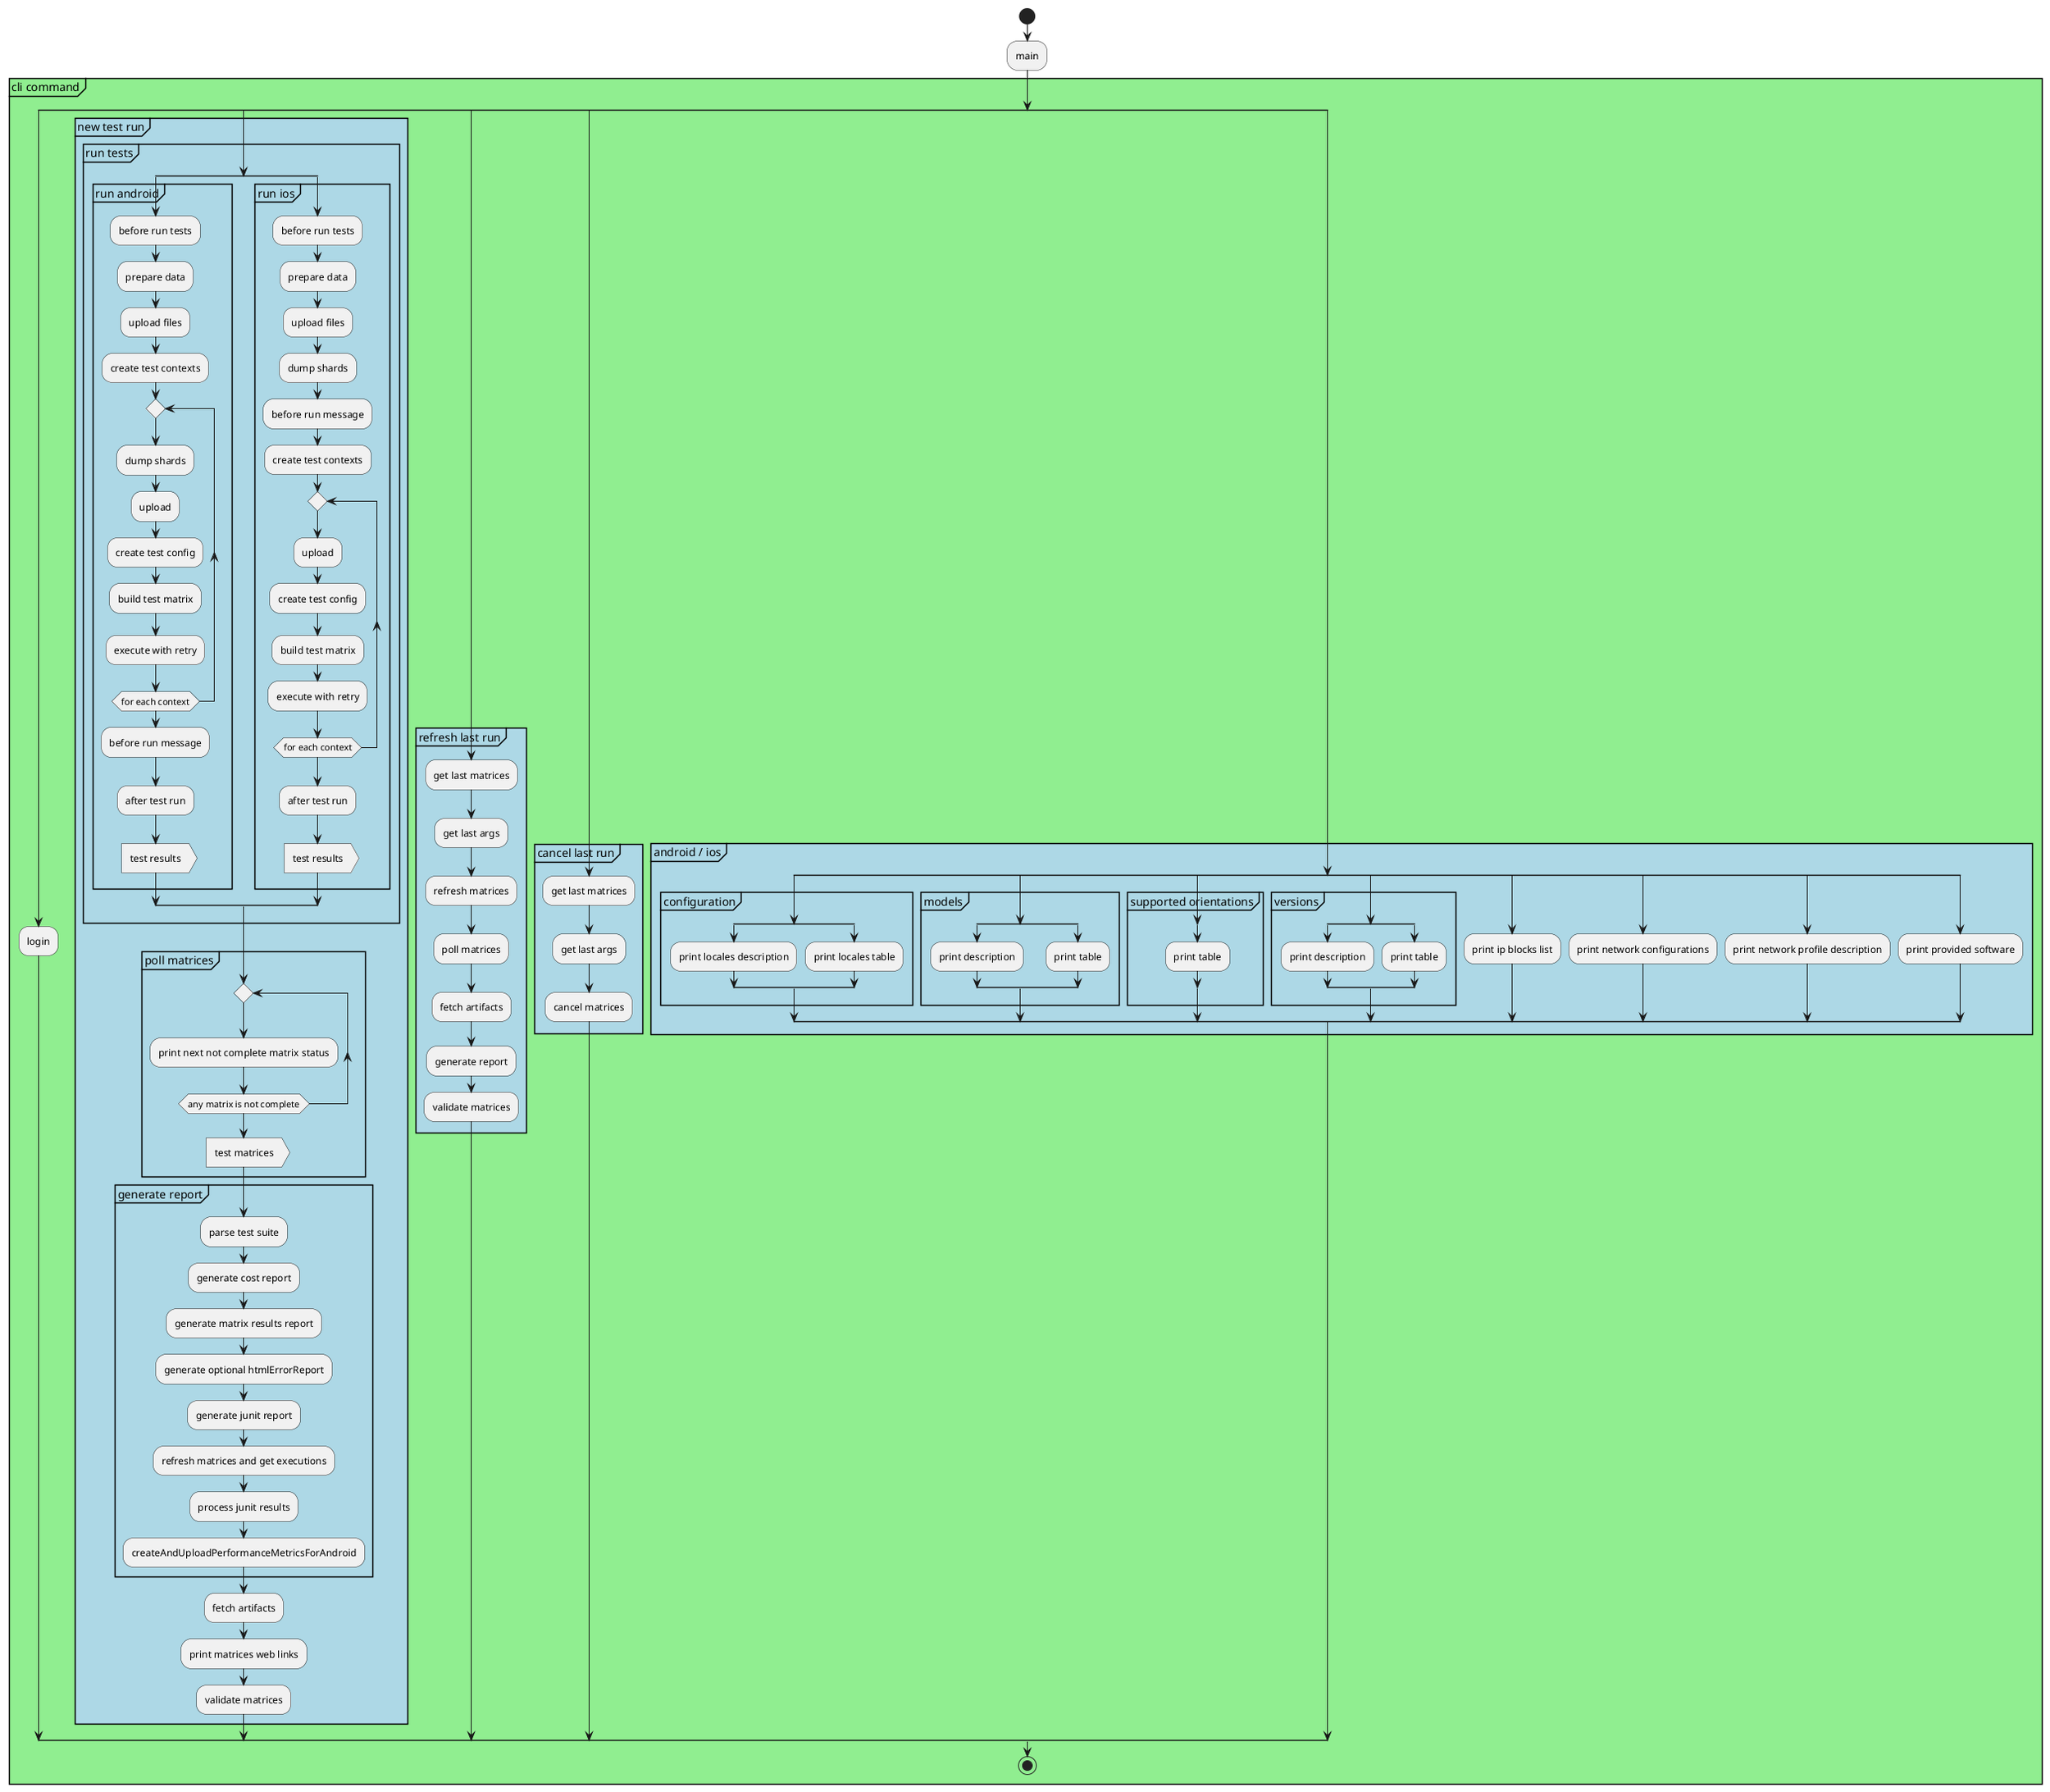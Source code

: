 @startuml
'https://plantuml.com/activity-diagram-beta

start
:main;
partition "cli command" #LightGreen {
split


:login;


split again
partition "new test run" #LightBlue  {
partition "run tests" #LightBlue {

split
partition "run android" #LightBlue {
:before run tests;
:prepare data;
:upload files;
:create test contexts;
repeat
:dump shards;
:upload;
:create test config;
:build test matrix;
:execute with retry;
repeat while (for each context)
:before run message;
:after test run;
:test results>
}

split again
partition "run ios" #LightBlue {
:before run tests;
:prepare data;
:upload files;
:dump shards;
:before run message;
:create test contexts;
repeat
:upload;
:create test config;
:build test matrix;
:execute with retry;
repeat while (for each context)
:after test run;
:test results>
}

end split
}

partition "poll matrices" #LightBlue {
repeat
:print next not complete matrix status;
repeat while (any matrix is not complete)
:test matrices>
}
partition "generate report" #LightBlue {
:parse test suite;
:generate cost report;
:generate matrix results report;
:generate optional htmlErrorReport;
:generate junit report;
:refresh matrices and get executions;
:process junit results;
:createAndUploadPerformanceMetricsForAndroid;

}
:fetch artifacts;
:print matrices web links;
:validate matrices;
}



split again
partition "refresh last run" #LightBlue {
:get last matrices;
:get last args;
:refresh matrices;
:poll matrices;
:fetch artifacts;
:generate report;
:validate matrices;
}



split again
partition "cancel last run" #LightBlue {
:get last matrices;
:get last args;
:cancel matrices;
}



split again
partition "android / ios" #LightBlue {
split


partition "configuration" #LightBlue {
split
:print locales description;
split again
:print locales table;
split end
}

split again
partition "models" #LightBlue {
split
:print description;
split again
:print table;
split end
}

split again
partition "supported orientations" #LightBlue {
split
:print table;
split end
}

split again
partition "versions" #LightBlue {
split
:print description;
split again
:print table;
split end
}


split again
:print ip blocks list;

split again
:print network configurations;

split again
:print network profile description;

split again
:print provided software;

end split
}
end split
stop

@enduml
